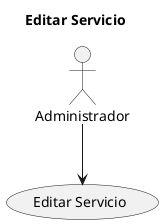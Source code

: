 @startuml Update_Service

title Editar Servicio

actor Administrador

Administrador --> (Editar Servicio)

@enduml